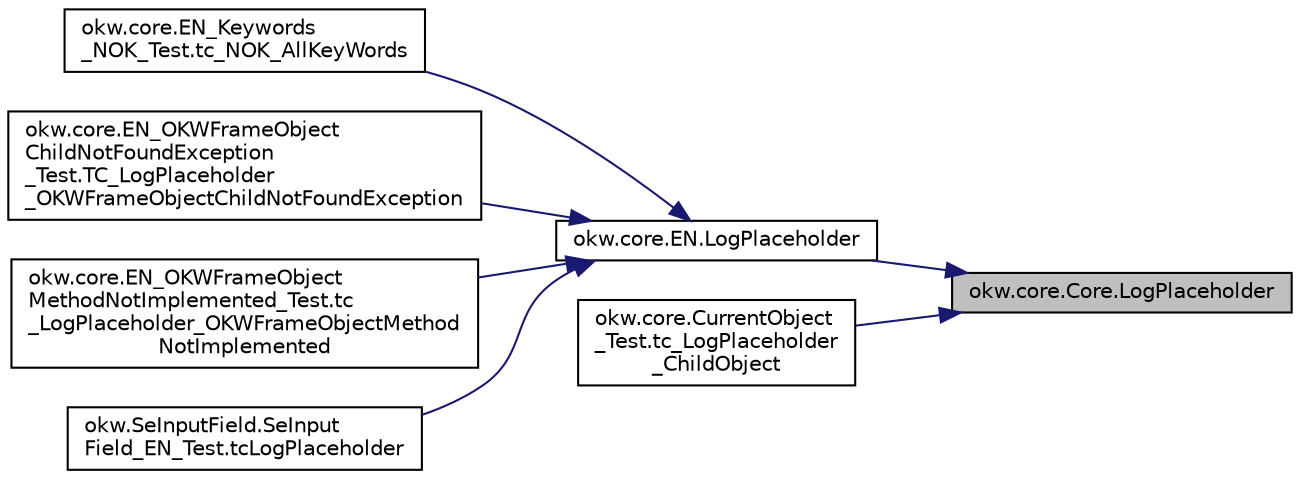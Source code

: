 digraph "okw.core.Core.LogPlaceholder"
{
 // INTERACTIVE_SVG=YES
 // LATEX_PDF_SIZE
  edge [fontname="Helvetica",fontsize="10",labelfontname="Helvetica",labelfontsize="10"];
  node [fontname="Helvetica",fontsize="10",shape=record];
  rankdir="RL";
  Node1048 [label="okw.core.Core.LogPlaceholder",height=0.2,width=0.4,color="black", fillcolor="grey75", style="filled", fontcolor="black",tooltip="Gibt den Wert des Platzhalters in der Logdatei aus."];
  Node1048 -> Node1049 [dir="back",color="midnightblue",fontsize="10",style="solid",fontname="Helvetica"];
  Node1049 [label="okw.core.EN.LogPlaceholder",height=0.2,width=0.4,color="black", fillcolor="white", style="filled",URL="$classokw_1_1core_1_1_e_n.html#a844eabbae811d794a7a7af0ef4335340",tooltip="Gibt den Wert des Platzhalters in der Logdatei aus."];
  Node1049 -> Node1050 [dir="back",color="midnightblue",fontsize="10",style="solid",fontname="Helvetica"];
  Node1050 [label="okw.core.EN_Keywords\l_NOK_Test.tc_NOK_AllKeyWords",height=0.2,width=0.4,color="black", fillcolor="white", style="filled",URL="$classokw_1_1core_1_1_e_n___keywords___n_o_k___test.html#a81a960a2341dfb0e27da7871291c84dc",tooltip="Prüft methoden aufruf für einen einfachen Click."];
  Node1049 -> Node1051 [dir="back",color="midnightblue",fontsize="10",style="solid",fontname="Helvetica"];
  Node1051 [label="okw.core.EN_OKWFrameObject\lChildNotFoundException\l_Test.TC_LogPlaceholder\l_OKWFrameObjectChildNotFoundException",height=0.2,width=0.4,color="black", fillcolor="white", style="filled",URL="$classokw_1_1core_1_1_e_n___o_k_w_frame_object_child_not_found_exception___test.html#acdc4712f5ffcc5aeb5e5e2458ff4546d",tooltip="Prüft ob die Ausnahme OKWFrameObjectChildNotFoundException durch LogPlaceholder ausgelöst wird,..."];
  Node1049 -> Node1052 [dir="back",color="midnightblue",fontsize="10",style="solid",fontname="Helvetica"];
  Node1052 [label="okw.core.EN_OKWFrameObject\lMethodNotImplemented_Test.tc\l_LogPlaceholder_OKWFrameObjectMethod\lNotImplemented",height=0.2,width=0.4,color="black", fillcolor="white", style="filled",URL="$classokw_1_1core_1_1_e_n___o_k_w_frame_object_method_not_implemented___test.html#a9030c505c8d7af535530c31fb0bffbfe",tooltip="Prüft ob die Ausnahme OKWFrameObjectMethodNotImplemented von LogPlaceholder( FN ) ausgelöst wird."];
  Node1049 -> Node1053 [dir="back",color="midnightblue",fontsize="10",style="solid",fontname="Helvetica"];
  Node1053 [label="okw.SeInputField.SeInput\lField_EN_Test.tcLogPlaceholder",height=0.2,width=0.4,color="black", fillcolor="white", style="filled",URL="$classokw_1_1_se_input_field_1_1_se_input_field___e_n___test.html#a67ca223a87eb755e98f5eabe69bb9005",tooltip="Teste das Schlüsselwort LogPlaceholder( FN ) eines SeInputText Prüfen."];
  Node1048 -> Node1054 [dir="back",color="midnightblue",fontsize="10",style="solid",fontname="Helvetica"];
  Node1054 [label="okw.core.CurrentObject\l_Test.tc_LogPlaceholder\l_ChildObject",height=0.2,width=0.4,color="black", fillcolor="white", style="filled",URL="$classokw_1_1core_1_1_current_object___test.html#a7612d5c86296d54b1122346fd1117e8c",tooltip="Testziel: Prüft den Aufruf der Methode LogPlaceholder( \"FN\" ) im ChildObject."];
}
